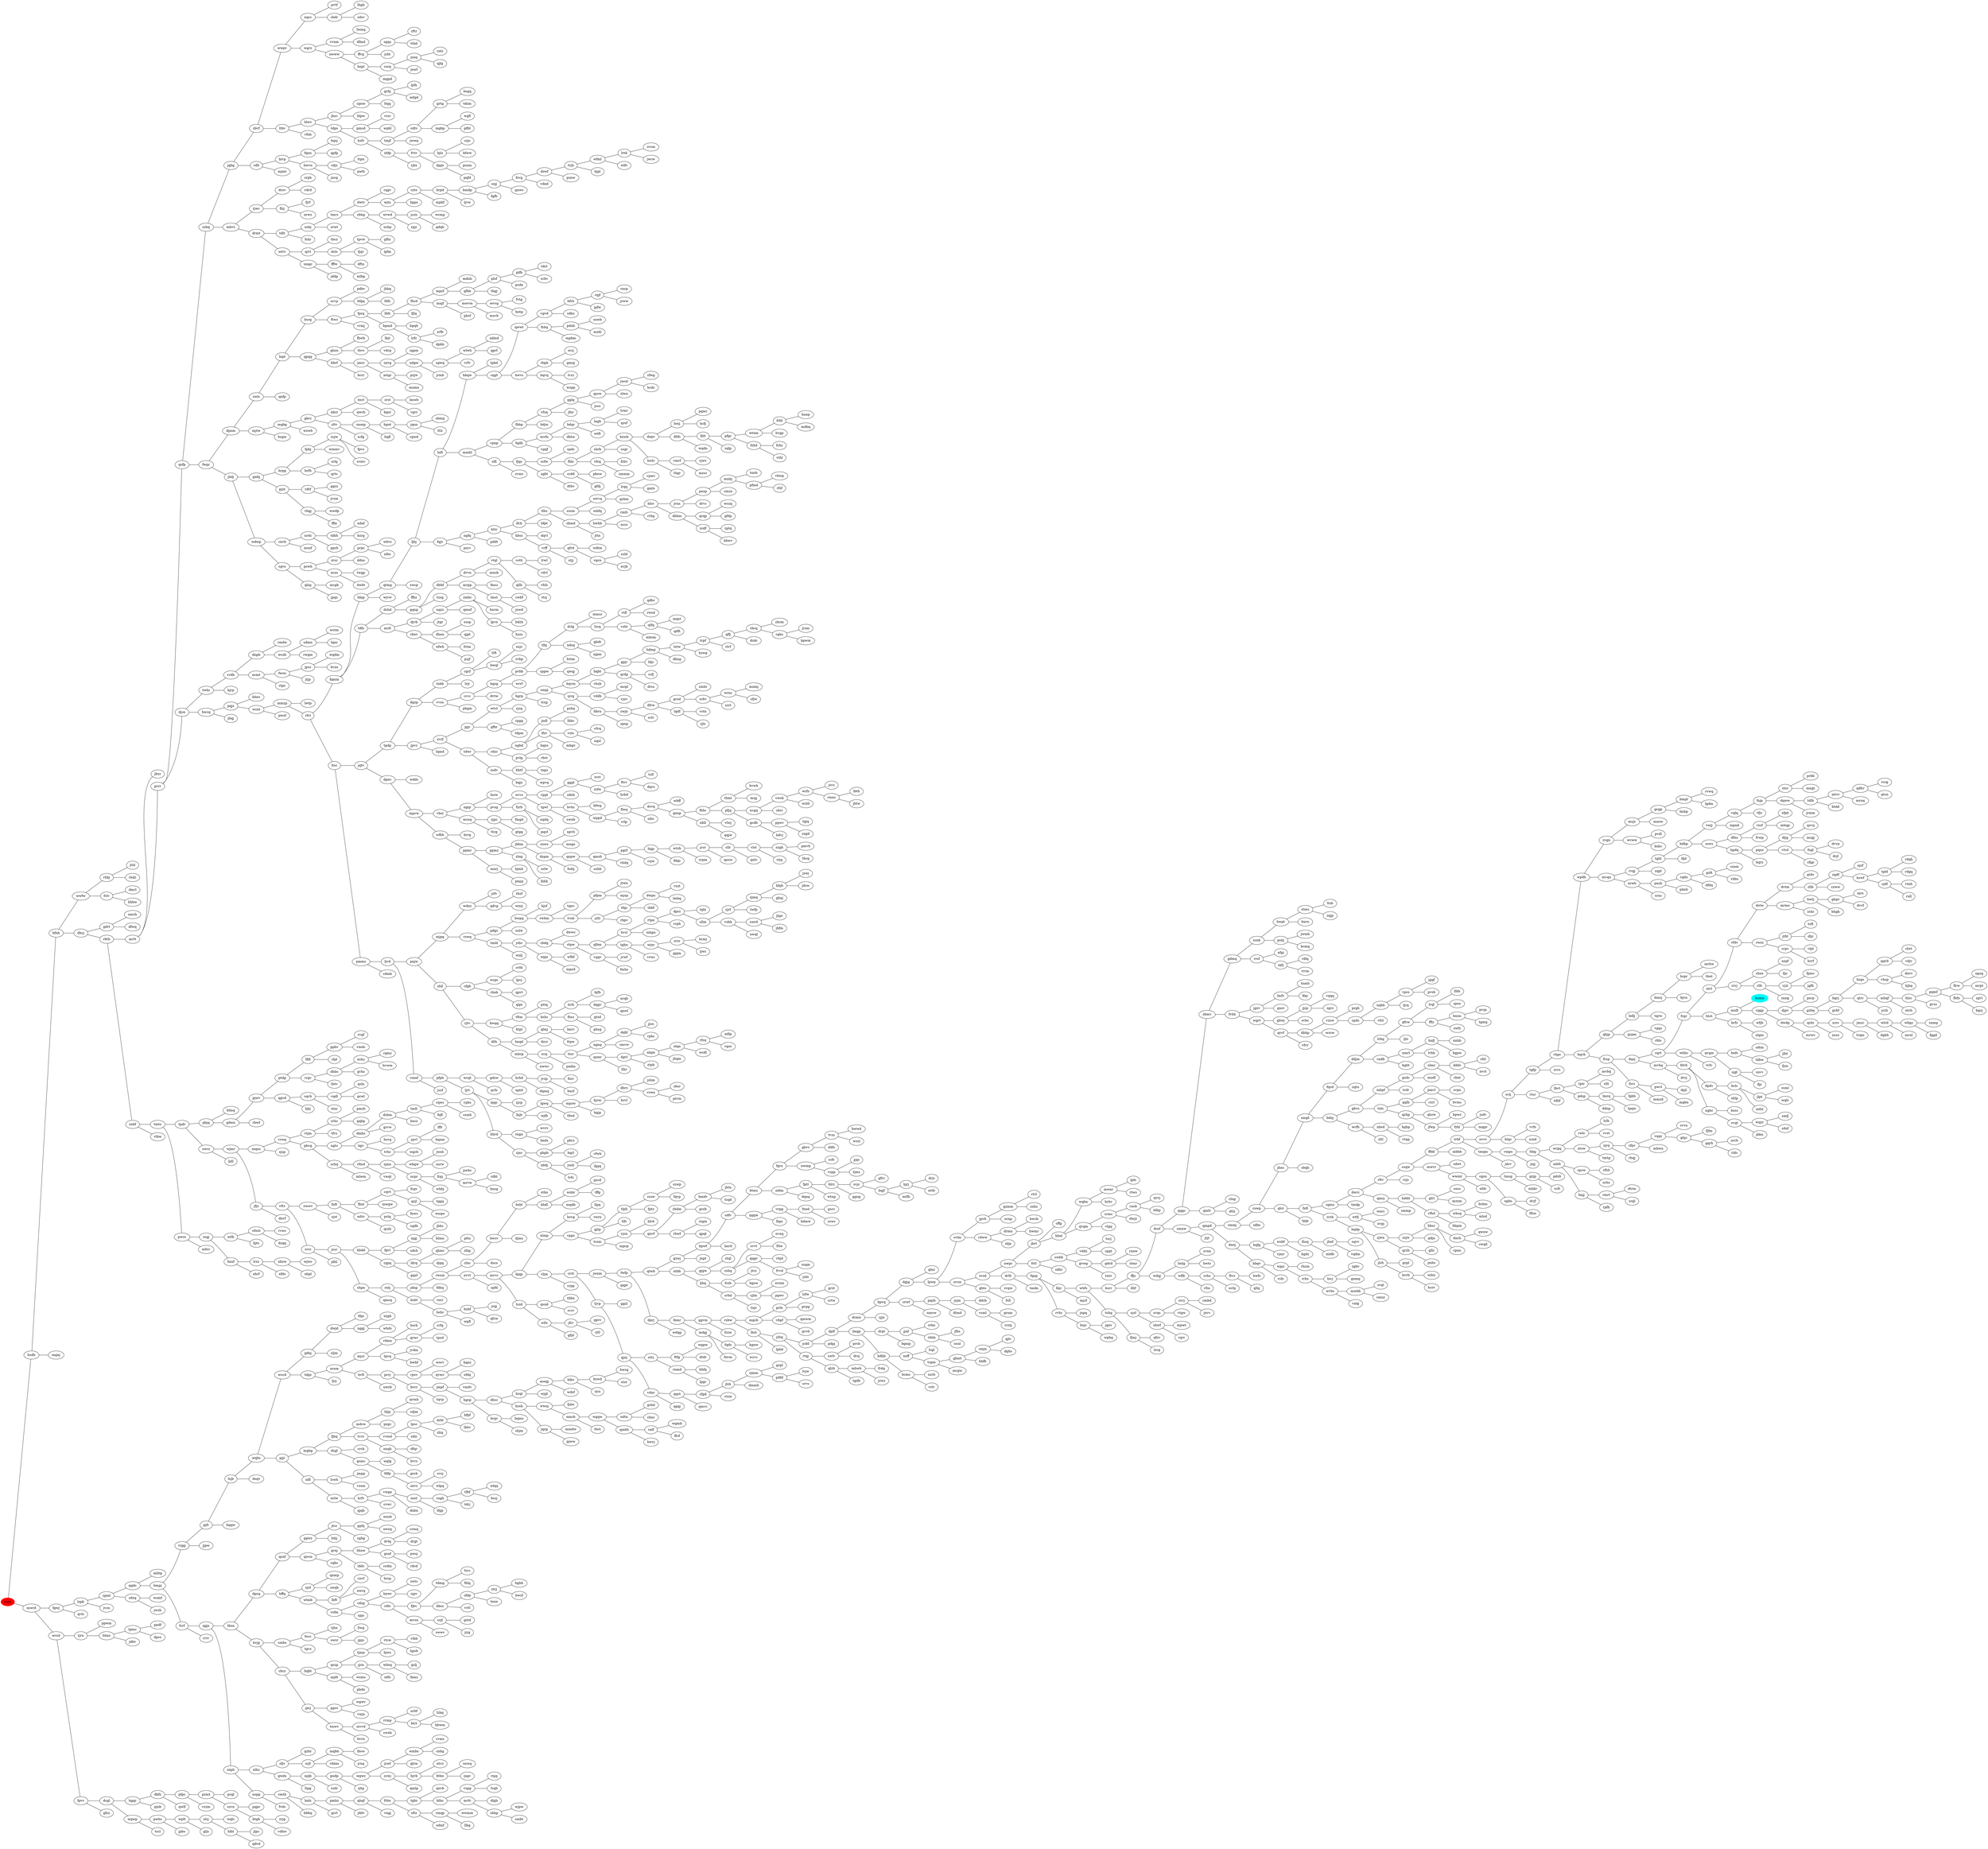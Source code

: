 graph "day21.input" {
	rankdir=LR
	root [color="red"; style="filled"]
	humn [color="cyan"; style="filled"]

	djpv -- psrp
	djpv -- gzbq

	tjrn -- ppwm
	tjrn -- blmz

	qvgm -- bnfs
	qvgm -- sjgl

	ptdg -- lfld
	ptdg -- rrgv

	qszp -- tjmp
	qszp -- jjcn

	cswp -- jhnc
	cswp -- qlcr

	jmzc -- wlcd
	jmzc -- dgbh

	dprz -- lqhl
	dprz -- sllm

	zsgj -- ntlb
	zsgj -- bnsf

	grtg -- bzgq
	grtg -- tdzm

	srmc -- rncb
	srmc -- dwjz

	flwq -- dcvq
	flwq -- slhv

	qqgc -- zbmv
	qqgc -- qmlv

	ccdd -- pbnw
	ccdd -- gfdj

	pmsd -- vrsr
	pmsd -- wpbl

	zrhc -- pmrb
	zrhc -- gqbp

	szrs -- trqm
	szrs -- jmzc

	ntlb -- nfmh
	ntlb -- hjtc

	tdmg -- fzrz
	tdmg -- fhlq

	csrq -- jznq
	csrq -- jnwf

	cfgb -- wspr
	cfgb -- rhnb

	frbn -- tgbr
	frbn -- sftz

	vlst -- szgh
	vlst -- rtjq

	rmrt -- dtrm
	rmrt -- scgl

	qbjp -- bdlj
	qbjp -- grpm

	zfjv -- gzhr
	zfjv -- srjf

	gdnj -- dwjd
	gdnj -- sljm

	bclc -- jlpt
	bclc -- mfnl

	dplf -- dcmn
	dplf -- lmgp

	dgjg -- qlnz
	dgjg -- lpwp

	bnlg -- zvnn
	bnlg -- hwts

	gjgw -- ztql
	gjgw -- cshq

	jjnf -- crbn
	jjnf -- rbhb

	cbdg -- dwwc
	cbdg -- ctpw

	rbhb -- jfhs
	rbhb -- nsnl

	hhzw -- dvlq
	hhzw -- gsnf

	znvg -- zgpm
	znvg -- ndgw

	rftv -- ssqw
	rftv -- rzjs

	tdbh -- ndnf
	tdbh -- bzrg

	lgwq -- mpzw
	lgwq -- tfwd

	rjtv -- hwqq
	rjtv -- dlfs

	cnlf -- wgmb
	cnlf -- flrd

	hrhd -- jvzp
	hrhd -- dqmq

	szgh -- pmvh
	szgh -- thcq

	gnfq -- hrpg
	gnfq -- pjzt

	bjqc -- zjcp
	bjqc -- lhjb

	dhnn -- sssp
	dhnn -- qjpt

	vbsl -- ngqr
	vbsl -- mcsq

	dqhl -- jjsn
	dqhl -- rphc

	vpgt -- ggpl
	vpgt -- zdnh

	zpvl -- lffr
	zpvl -- bqnm

	hjrj -- drjs
	hjrj -- nttb

	vmrf -- vjwv
	vmrf -- mzsc

	gzwj -- bpwf
	gzwj -- jnpt

	fjbv -- bbcs
	fjbv -- tdmg

	jdnp -- rwsm
	jdnp -- fdhq

	njqh -- pndp
	njqh -- ssdr

	lmrq -- fgbh
	lmrq -- tpqw

	nqcc -- pvtf
	nqcc -- chdr

	wscd -- gdnj
	wscd -- tdgz

	jcwf -- wmbs
	jcwf -- qlcw

	nsff -- lcgl
	nsff -- tcpm

	clnc -- hwcv
	clnc -- dscs

	rwlc -- lclh
	rwlc -- vvst

	dljg -- qzvq
	dljg -- mzgj

	hgqr -- dbfz
	hgqr -- pjnb

	zzjw -- bbsr
	zzjw -- gdjn

	wvvg -- fvtg
	wvvg -- hntg

	fqnn -- hqsj
	fqnn -- qpfp

	cdzg -- lmwr
	cdzg -- rdtr

	jtfd -- tsft
	jtfd -- dljr

	gsdc -- nlmr
	gsdc -- mzdf

	ltgp -- wtzb
	ltgp -- fdqs

	cdtv -- mgbp
	cdtv -- grtg

	vmps -- ltbg
	vmps -- jnjj

	mtgr -- pzjw
	mtgr -- msmn

	lzfw -- grzt
	lzfw -- srtw

	hvsl -- rtpn
	hvsl -- mhpn

	tdlt -- nzhj
	tdlt -- fshr

	pqnz -- vlvd
	pqnz -- dljg

	ftvz -- hwfs
	ftvz -- gllq

	mjpg -- wdnz
	mjpg -- rzwq

	gfcw -- lrql
	gfcw -- fflz

	bzwd -- hwzg
	bzwd -- stst

	ssqw -- ffdd
	ssqw -- mwvr

	tztw -- trpf
	tztw -- hzwg

	ctsr -- prbb
	ctsr -- mngt

	pwvl -- dpjl
	pwvl -- mgbn

	fdvb -- dpdv
	fdvb -- nghc

	hhrd -- tngn
	hhrd -- sjnr

	vtjm -- zrhc
	vtjm -- tfvs

	sjnr -- pbpb
	sjnr -- nbdj

	dssv -- crph
	dssv -- vdrd

	dfnz -- rzcf
	dfnz -- fvwp

	gbvv -- tvzs
	gbvv -- ddfc

	brpd -- bmdp
	brpd -- ljvw

	drbl -- bfpf
	drbl -- lbhv

	stms -- ltzb
	stms -- zqjp

	blsv -- jvns
	blsv -- dbhm

	jwcd -- zfwg
	jwcd -- hcdz

	nnmp -- hpnt
	nnmp -- bqfl

	mwvr -- zdwt
	mwvr -- wwmt

	qhmr -- pltn
	qhmr -- zlhp

	mhwh -- frdq
	mhwh -- jzwz

	wgwz -- zcwj
	wgwz -- jcwf

	mpzw -- hjrm
	mpzw -- bgjp

	frpj -- pwbc
	frpj -- mrvw

	wrnc -- mnmj
	wrnc -- sfjw

	rwsm -- nvvt
	rwsm -- clnc

	zgwq -- wlwh
	zgwq -- vrfv

	bjls -- czjc
	bjls -- bfww

	smpj -- bqvm
	smpj -- sjvg

	tbsn -- dpzq
	tbsn -- hvjg

	rrmp -- nrbf
	rrmp -- btrt

	mghg -- fjhq
	mghg -- dzgl

	sjgl -- snvv
	sjgl -- fljr

	znst -- rngh
	znst -- lfgp

	jqnn -- cbmq
	jqnn -- ltlz

	mmzp -- lwtp
	mmzp -- rfvl

	crzt -- jwnm
	crzt -- tjvp

	jbrt -- cffg
	jbrt -- hhnl

	bsbl -- sthn
	bsbl -- hhdl

	tghn -- wjnr
	tghn -- vrwc

	pfpb -- wcqt
	pfpb -- ljrt

	jjzp -- vqqq
	jjzp -- zgrz

	lbft -- cnvf
	lbft -- nwrq

	httr -- lfch
	httr -- hbsc

	hqbt -- mjdt
	hqbt -- qszp

	tgwl -- bvhc
	tgwl -- swnb

	wrgq -- rwlc
	wrgq -- ntcw

	qrrl -- tbcz
	qrrl -- dcls

	bbsr -- dnch
	bbsr -- cpnn

	wjnr -- zrzr
	wjnr -- gpjm

	pndp -- zjtg
	pndp -- wgwz

	wbgz -- znmg
	wbgz -- fggd

	ppsv -- wgwv
	ppsv -- vwjn

	hjvb -- ntvz
	hjvb -- btbn

	bjqp -- nlmp
	bjqp -- vljm

	pbpb -- pbrz
	pbpb -- bqrl

	pjzt -- rdtf
	pjzt -- vbgj

	znws -- npvh
	znws -- mngs

	pmhz -- qhqf
	pmhz -- jddv

	zvgn -- mcjc
	zvgn -- wvww

	zcnh -- hwpt
	zcnh -- pshj

	nqhb -- vpcs
	nqhb -- ljrq

	jzhq -- jcdd
	jzhq -- rtqj

	swlv -- prsh
	swlv -- drsj

	dwjd -- tfgs
	dwjd -- nggj

	pfgr -- wtnm
	pfgr -- fzhd

	vfdv -- dstw
	vfdv -- rwzz

	flrw -- npzq
	flrw -- mrpt

	rgcf -- ltft
	rgcf -- bwql

	tlhz -- szsm
	tlhz -- zbmd

	wvww -- pvdl
	wvww -- bzhc

	lbfz -- fhcd
	lbfz -- fjlq

	dvtm -- gtdv
	dvtm -- zllh

	svjc -- gfrc
	svjc -- bqjf

	hdbp -- vwjj
	hdbp -- zswz

	zrsz -- prpc
	zrsz -- ddns

	lmfv -- tnmh
	lmfv -- lfqc

	jqbg -- zbvf
	jqbg -- rdll

	pbvg -- ngtc
	pbvg -- zchq

	gzjp -- pdsb
	gzjp -- zcft

	fqmm -- hbjg
	fqmm -- tdfs

	wwnj -- fjdw
	wwnj -- nmcb

	tmjf -- cdtv
	tmjf -- jwwq

	bpwf -- sdfv
	bpwf -- lmrd

	ljvd -- pnjw
	ljvd -- vmnf

	rpsv -- wnrv
	rpsv -- qvmv

	mcjc -- gcgp
	mcjc -- mnsw

	mvqn -- rvgj
	mvqn -- nrwb

	dvvn -- vtql
	dvvn -- mncb

	fgvl -- njgj
	fgvl -- sdsh

	dbbf -- mrpp
	dbbf -- dvvn

	wtct -- hgrp
	wtct -- rjzq

	fnfl -- zgmz
	fnfl -- zrzh

	scfw -- spdc
	scfw -- fhlc

	cjsf -- qnmp
	cjsf -- swqh

	vfsq -- gglq
	vfsq -- jfnr

	lsrh -- bjfh
	lsrh -- dqgv

	dbrz -- jshm
	dbrz -- vrwn

	mrtt -- jbzz
	mrtt -- pcrr

	whfs -- bsrr
	whfs -- tshq

	rfmd -- zjms
	rfmd -- vwqt

	hrfv -- vwgn
	hrfv -- cvwr

	bcvg -- llpq
	bcvg -- rwrn

	blbv -- bzwd
	blbv -- rjcz

	pqmf -- flrw
	pqmf -- fbfn

	nlmp -- vppz
	nlmp -- bcvg

	qsnf -- ggwz
	qsnf -- qwcn

	twhr -- vrdb
	twhr -- hjrp

	ngnq -- dqhl
	ngnq -- cmvw

	crwf -- pqzb
	crwf -- nmsw

	zgbt -- dtbv
	zgbt -- ccdd

	qsmr -- dgvl
	qsmr -- llhr

	wbgw -- jwsh
	wbgw -- nsrw

	pqjs -- bhnv
	pqjs -- wznt

	nqzz -- zmbc
	nqzz -- qmnf

	dpzq -- bffq
	dpzq -- qsnf

	gbwj -- jjzp
	gbwj -- svbc

	zmbc -- hnrm
	zmbc -- lpvn

	zrzh -- wtfj
	zrzh -- bqdp

	jjcn -- wbzq
	jjcn -- zdfs

	lpsc -- drbl
	lpsc -- zltq

	zbfp -- fvtv
	zbfp -- rjbz

	gchj -- ljdh
	gchj -- mfgd

	tdlb -- mtvr
	tdlb -- btdd

	cqvt -- fcgv
	cqvt -- qzjl

	hbqw -- tpbd
	hbqw -- cqgt

	fflz -- hnnn
	fflz -- zwfz

	jndl -- pzhq
	jndl -- lhbc

	wlcd -- wbgz
	wlcd -- mrnl

	mrvw -- rdbl
	mrvw -- bnsg

	bpmd -- bpqh
	bpmd -- lcfc

	wtrv -- qrrl
	wtrv -- smgc

	bsvr -- jmpf
	bsvr -- tqvp

	qtwh -- gzwj
	qtwh -- ntbb

	bvhc -- bfwg
	bvhc -- wppd

	spcw -- zfhh
	spcw -- nrhs

	cfpv -- vqqz
	cfpv -- mbwn

	zcjw -- fpvs
	zcjw -- svmv

	qlbm -- hvsl
	qlbm -- tghn

	zswz -- hpdq
	zswz -- dfnz

	pcwh -- zrsz
	pcwh -- nczs

	pmvl -- svpn
	pmvl -- bvms

	nvgq -- vwsb
	nvgq -- cbrr

	svqs -- csvj
	svqs -- vtgw

	vsfm -- cdzg
	vsfm -- spjs

	rhnb -- qpvt
	rhnb -- qlpt

	dzgl -- crch
	dzgl -- gsmc

	dqsj -- cqrt
	dqsj -- mvhq

	jmpf -- vmdv
	jmpf -- hgcp

	qtmg -- ljbj
	qtmg -- swcp

	wsbf -- lhsq
	wsbf -- hgdz

	nczs -- twgp
	nczs -- dwbt

	thml -- bvwh
	thml -- msjj

	fgcz -- nwmg
	fgcz -- gbvv

	jznq -- rntr
	jznq -- qjlg

	gsmc -- wglg
	gsmc -- fdfp

	ngtc -- dmbz
	ngtc -- lqjv

	vgvd -- bfrh
	vgvd -- sdbz

	qwwt -- vgvd
	qwwt -- fshq

	ppwv -- tgjq
	ppwv -- zzgd

	fpvv -- dcgl
	fpvv -- gfzz

	whsq -- bshm
	whsq -- mlsd

	rqwc -- vpbs
	rqwc -- csmh

	fbbp -- vfsq
	fbbp -- bdjw

	jsnh -- cfwb
	jsnh -- dpjq

	bnsf -- lrzz
	bnsf -- nhrf

	tghl -- hdbp
	tghl -- lfjd

	wzfz -- jsvc
	wzfz -- rmnc

	tpld -- rdqh
	tpld -- rdgq

	ntrl -- rrvj
	ntrl -- vfdv

	cgsn -- tmsg
	cgsn -- npbs

	rrvj -- shns
	rrvj -- rlfc

	zcwj -- qmlg
	zcwj -- hjvb

	wpjs -- wfbf
	wpjs -- mpzd

	bmdv -- jhtn
	bmdv -- tzqd

	tmsg -- gzjp
	tmsg -- mhbr

	rngh -- tfbf
	rngh -- tdrj

	lchq -- gfcw
	lchq -- ljlz

	tptr -- mvbq
	tptr -- cllt

	cmmj -- cswp
	cmmj -- nflm

	dwpn -- vzzt
	dwpn -- lmbq

	jpcz -- wqdm
	jpcz -- hvns

	rmqp -- wwmm
	rmqp -- llbg

	hlzc -- pqmf
	hlzc -- gvzs

	ndgw -- zgwq
	ndgw -- jrmb

	qlzh -- tgdb
	qlzh -- mhwh

	dmbz -- dsbm
	dmbz -- grvw

	tcpm -- ghmt
	tcpm -- mcgw

	mvhq -- fdvb
	mvhq -- drcj

	djvb -- jtgr
	djvb -- nqzz

	dppr -- pcnm
	dppr -- pqfd

	prln -- lzfw
	prln -- gvpg

	cfgd -- jlzh
	cfgd -- vtzw

	ggvm -- rsbw
	ggvm -- fczw

	fbnl -- mwgw
	fbnl -- cqvt

	czts -- mphf
	czts -- brpd

	wtfj -- wnrc
	wtfj -- nvpj

	frgr -- htst
	frgr -- ntrl

	qqvb -- clwt
	qqvb -- vdjv

	lzpb -- zpml
	lzpb -- jvcn

	dwtr -- rqgv
	dwtr -- wjts

	njgj -- jbhc
	njgj -- blmn

	vztc -- vfvq
	vztc -- nqsl

	vqdl -- qsln
	vqdl -- gcwl

	hwcq -- jbqj
	hwcq -- pqjs

	mqbh -- lbsw
	mqbh -- jrnq

	tfbf -- wbpj
	tfbf -- bszj

	vvnm -- lwmq
	vvnm -- dfmd

	mjcr -- rdmn
	mjcr -- tpvq

	qchr -- szrs
	qchr -- nssz

	lrqq -- vpwv
	lrqq -- gmls

	tpmc -- pndf
	tpmc -- dpcs

	fwzn -- jtjp
	fwzn -- jpcz

	cshq -- svvt
	cshq -- qqgv

	qflj -- chcq
	qflj -- dcdc

	tfqc -- dwpn
	tfqc -- tbbf

	jqtv -- tpdp
	jqtv -- dpnv

	ggwz -- jtcc
	ggwz -- lnhj

	ftfg -- wgpw
	ftfg -- dtdr

	vqlq -- fsjp
	vqlq -- tfjv

	lbvt -- pdsp
	lbvt -- tptr

	gzbq -- bgrj
	gzbq -- gcbf

	gdrt -- nmch
	gdrt -- dfwq

	cdjz -- ttpn
	cdjz -- pwfz

	bsrr -- ffjs
	bsrr -- llhf

	tlbj -- dclg
	tlbj -- ndsq

	pzmt -- pzql
	pzmt -- szvn

	bdqr -- lngh
	bdqr -- wtft

	wqbn -- mwnr
	wqbn -- hrhv

	mhqf -- hlzc
	mhqf -- ntch

	qsnd -- thbn
	qsnd -- svrr

	pjjr -- mghg
	pjjr -- nlfl

	nnqd -- fqcd
	nnqd -- bdnj

	hwvn -- cdjz
	hwvn -- jncq

	rzgg -- pjfr
	rzgg -- jjpw

	shwf -- mpwt
	shwf -- rqrr

	svlj -- tgfp
	svlj -- rtsr

	bqfg -- wsbf
	bqfg -- vjmr

	lpvn -- bdzh
	lpvn -- hzzs

	nlhz -- zfjv
	nlhz -- gwds

	hvfl -- pcvj
	hvfl -- nwcb

	rdzc -- ngbd
	rdzc -- pvlg

	nghc -- bsss
	nghc -- cvqt

	hnqd -- qlmj
	hnqd -- dzrz

	wrvs -- tgwl
	wrvs -- vpgt

	wcqt -- gdzw
	wcqt -- qvfs

	rntj -- jdnp
	rntj -- bsbt

	mvsn -- szjl
	mvsn -- swwv

	ntph -- nlhz
	ntph -- nspp

	fbhr -- pfjq
	fbhr -- thml

	rzcf -- sfpb
	rzcf -- mhqp

	ldrq -- djqq
	ldrq -- qhmr

	drpl -- jjnf
	drpl -- bgmp

	hpdq -- pqnz
	hpdq -- bqrz

	wjmr -- mqnz
	wjmr -- jfjz

	bwpq -- hjsf
	bwpq -- rwbm

	sjsf -- shwf
	sjsf -- svqs

	hddd -- glrl
	hddd -- vfhd

	ppmz -- jhbm
	ppmz -- zlng

	fnnd -- gscv
	fnnd -- zsws

	dbhp -- vzsw
	dbhp -- wzcw

	zszw -- szwp
	zszw -- fqvp

	trbf -- nvvv
	trbf -- tmqm

	wfml -- lrtd
	wfml -- wlfc

	rdmn -- bsrh
	rdmn -- qrwr

	dddc -- cfzl
	dddc -- nvct

	smbs -- fnzc
	smbs -- tgvz

	rtqj -- qlzh
	rtqj -- swlv

	rsbw -- mgcb
	rsbw -- lhzt

	crvc -- bgzg
	crvc -- dvtw

	htst -- mnfl
	htst -- brfz

	mrpp -- fmsc
	mrpp -- lmst

	qlmj -- lmrv
	qlmj -- frpw

	pcvj -- bsvr
	pcvj -- rpsv

	zwls -- lnpt
	zwls -- qnfp

	gbvs -- mbpf
	gbvs -- tnlc

	bqjf -- hjrj
	bqjf -- mtfh

	dcsf -- qqgc
	dcsf -- zmnw

	hvjg -- chcz
	hvjg -- smbs

	svlm -- jpvb
	svlm -- rdww

	mwvm -- wvvg
	mwvm -- msvb

	zmnw -- qmpd
	zmnw -- jtjt

	jqzg -- mmdw
	jqzg -- pjww

	fjmj -- qfzv
	fjmj -- lzcg

	rrgv -- dhbs
	rrgv -- tbtv

	chdr -- lhgh
	chdr -- sdsv

	sdmn -- wctm
	sdmn -- lqnc

	qgvd -- sqvh
	qgvd -- bjtj

	blrz -- ggng
	blrz -- svjc

	fpbj -- zcjw
	fpbj -- wmmv

	gzmm -- ctcl
	gzmm -- znhz

	dwdg -- qchr
	dwdg -- mrwv

	ggpl -- scct
	ggpl -- zzfw

	vjcn -- hlrd
	vjcn -- gnvf

	fzrb -- nqdq
	fzrb -- pqsf

	pnzp -- mnhj
	pnzp -- cmzn

	sdfv -- btmz
	sdfv -- qqqw

	vwjj -- vqlq
	vwjj -- mpnd

	lrql -- llbb
	lrql -- zpsn

	rhbj -- jtld
	rhbj -- rhdz

	fffw -- dftn
	fffw -- mlbp

	wwfw -- fclv
	wwfw -- rhbj

	gzft -- cznm
	gzft -- vbbs

	lnvp -- fqnn
	lnvp -- hwvn

	hnnn -- pvqs
	hnnn -- tgmq

	jfrr -- gprc
	jfrr -- cjtl

	gcsd -- zmhr
	gcsd -- srbv

	plsf -- plfb
	plsf -- psdn

	bzwb -- dnpv
	bzwb -- hwlc

	zjrf -- zjmq
	zjrf -- twfp

	vbpf -- qmwm
	vbpf -- gvrd

	ghgv -- njcs
	ghgv -- dvvf

	bbcs -- cfdp
	bbcs -- vztl

	ctpw -- qlbm
	ctpw -- vqqv

	mpzf -- mdnh
	mpzf -- qfhb

	cjmm -- gcpl
	cjmm -- pdfd

	qlfq -- mqst
	qlfq -- qdft

	wfbh -- brrg
	wfbh -- ppmr

	jcdd -- pdpj
	jcdd -- dplf

	tmts -- tpdr
	tmts -- pwcs

	sftz -- sdmf
	sftz -- rmqp

	lblt -- pfgr
	lblt -- zqlp

	whhc -- qvgm
	whhc -- tvfc

	lqdf -- vstn
	lqdf -- zjls

	vrpg -- bdmw
	vrpg -- fnnd

	vqqz -- svvn
	vqqz -- ghjc

	fvtv -- dppr
	fvtv -- bjls

	dhcj -- rbth
	dhcj -- gdrt

	rrsf -- nfpj
	rrsf -- splj

	pdfd -- lvjw
	pdfd -- srvs

	jgzv -- gncr
	jgzv -- lmfv

	fqds -- hgnw
	fqds -- wzvv

	zbmd -- hwhh
	zbmd -- jttn

	pdgc -- bwpq
	pdgc -- snlw

	zchq -- rfmd
	zchq -- mlwm

	wnbr -- gscd
	wnbr -- tffg

	lcwh -- jmpp
	lcwh -- vzsm

	nlqm -- nlqn
	nlqm -- jhqm

	mbvz -- tjwc
	mbvz -- drmt

	nlmr -- rbnt
	nlmr -- dddc

	qqct -- cfgd
	qqct -- qmvc

	rtsr -- lbvt
	rtsr -- tdhf

	fnzc -- tjhn
	fnzc -- swzr

	bsbt -- rnrr
	bsbt -- lwhv

	nrwb -- pnzh
	nrwb -- srnc

	jfjz -- vftz
	jfjz -- dnvf

	qsfp -- zzbq
	qsfp -- fwpr

	nssm -- hvfl
	nssm -- mjcr

	zbmv -- gdmq
	zbmv -- fvhh

	bdnj -- gbvs
	bdnj -- wcfh

	vmnf -- jszf
	vmnf -- pfpb

	dpnm -- zwls
	dpnm -- mjtw

	rbpb -- srcj
	rbpb -- gmnj

	flzj -- fjrf
	flzj -- nrwz

	cmjn -- qjlc
	cmjn -- dghs

	hzfv -- zbfp
	hzfv -- tmjf

	cmtb -- lndz
	cmtb -- bbbq

	gdmq -- rrsf
	gdmq -- zcnh

	lnft -- mmhl
	lnft -- hbqw

	bstj -- pqwc
	bstj -- hcfj

	fsjp -- ctsr
	fsjp -- dqww

	fhcd -- mnjf
	fhcd -- mpzf

	zjpc -- fmgd
	zjpc -- gtgq

	npbs -- dvjf
	npbs -- lfhw

	crpv -- vlpl
	crpv -- hrrf

	tpvq -- jvdm
	tpvq -- bwhf

	lfzv -- mbgv
	lfzv -- vztc

	jsjm -- ddcb
	jsjm -- vsml

	fqjv -- ngfq
	fqjv -- pnrv

	pphj -- wnsb
	pphj -- nwzq

	cllr -- vlst
	cllr -- qnlv

	dhfs -- wqdn
	dhfs -- lblt

	fsgl -- dvvp
	fsgl -- dcjl

	jgjr -- gfbr
	jgjr -- wtct

	vfhd -- whsq
	vfhd -- bbpm

	ndtn -- gchd
	ndtn -- chnc

	nfmh -- rvwc
	nfmh -- dzqq

	wdnz -- jzfv
	wdnz -- qdvg

	fbfn -- zgvl
	fbfn -- bgcj

	vljm -- crpp
	vljm -- crzt

	pwcs -- zsgj
	pwcs -- mfnv

	cqgt -- qwwt
	cqgt -- hwvs

	ffdd -- trbf
	ffdd -- mbbb

	ngfq -- httr
	ngfq -- pddt

	nrvp -- pdbv
	nrvp -- bfgq

	sllm -- zjrf
	sllm -- vsbh

	vzsw -- prgh
	vzsw -- cpdz

	jwnm -- fwfp
	jwnm -- gqpt

	ngqr -- lnzw
	ngqr -- pvsg

	grnj -- hhzw
	grnj -- lddc

	tshq -- fjmj
	tshq -- sjsf

	pwhs -- wplt
	pwhs -- jpbs

	rdll -- mjmt
	rdll -- lnvp

	qvmv -- hqnz
	qvmv -- sfdq

	fqcd -- ddjm
	fqcd -- zqtn

	dgvl -- nlqm
	dgvl -- ztph

	hhdl -- wnbr
	hhdl -- mqdb

	zlcj -- wqlc
	zlcj -- hlbl

	rtpn -- dprz
	rtpn -- rcph

	lbjr -- whfs
	lbjr -- mjcf

	vrdb -- dnpb
	vrdb -- ncmt

	csth -- lrwl
	csth -- rdvl

	bcfh -- srlq
	bcfh -- qrts

	wcfh -- nbsd
	wcfh -- zltl

	ljhq -- fczh
	ljhq -- srhd

	nbll -- vlwj
	nbll -- qqjw

	rwbm -- tqnv
	rwbm -- lvnb

	bqbt -- gpjr
	bqbt -- qrdp

	qqdc -- mhtg
	qqdc -- bmpj

	bsrg -- ftwz
	bsrg -- nrvp

	lnvj -- zgbv
	lnvj -- gnmq

	gbrc -- nbcr
	gbrc -- zltv

	dstw -- mrms
	dstw -- dvtm

	mhcp -- ccsj
	mhcp -- nwwc

	wdwp -- cnvh
	wdwp -- sgvs

	mnfl -- cqgp
	mnfl -- humn

	lddc -- ccdm
	lddc -- hrsp

	plfb -- tdct
	plfb -- schv

	swbb -- vddz
	swbb -- gvwg

	pvsg -- wrvs
	pvsg -- fzrb

	qlzg -- mcgb
	qlzg -- jpqz

	fprq -- lbfz
	fprq -- bpmd

	vsbh -- swrd
	vsbh -- nwql

	hzgs -- qqvb
	hzgs -- vhsp

	mnrj -- bjmb
	mnrj -- pmjq

	qqgv -- vbjd
	qqgv -- fvvd

	nbdj -- lvfc
	nbdj -- jsnh

	qdhv -- rccg
	qdhv -- gtcn

	dzpm -- qnpw
	dzpm -- fsdq

	tjmp -- rtcw
	tjmp -- hjws

	sgvs -- pcwh
	sgvs -- qlzg

	nwpr -- fstl
	nwpr -- jbrt

	vspg -- rnjq
	vspg -- lvgb

	btrt -- lzbq
	btrt -- bbwm

	jhdj -- gnfq
	jhdj -- wdwp

	bdlj -- bmsj
	bdlj -- tqrw

	tftm -- pttq
	tftm -- bshc

	lnpt -- bsrg
	lnpt -- qpqq

	zllh -- zqdf
	zllh -- czww

	hwpt -- bnrn
	hwpt -- stms

	mwgj -- blbv
	mwgj -- wdsf

	pdnh -- snwb
	pdnh -- mzhl

	bnjj -- rmrt
	bnjj -- rpfh

	qtrr -- jczh
	qtrr -- mhqf

	qhqf -- frbn
	qhqf -- vngj

	dcls -- tpvw
	dcls -- fjqv

	fnft -- mfcr
	fnft -- fbnl

	pgrf -- ltgp
	pgrf -- csjw

	qllh -- vfzh
	qllh -- ttsj

	tmwv -- mvvd
	tmwv -- bvrn

	cqgp -- djpv
	cqgp -- dwdg

	rdtf -- ggzz
	rdtf -- jvzm

	jlpt -- csml
	jlpt -- wqlr

	vhsp -- dnvv
	vhsp -- hjbq

	tnlc -- gqlh
	tnlc -- qzhp

	pvlg -- bqns
	pvlg -- rbst

	lrzz -- nbzw
	lrzz -- nfds

	qrqp -- wczq
	qrqp -- gfdp

	mmhl -- vpnp
	mmhl -- slfl

	pbjq -- blmq
	pbjq -- gdwn

	rgpq -- gqsf
	rgpq -- ldrq

	shns -- nzpf
	shns -- lljc

	szsm -- nwvq
	szsm -- mhfq

	pclq -- fnws
	pclq -- cqdb

	sttz -- ftfg
	sttz -- rnmd

	btbn -- nzwq
	btbn -- jngv

	tpdr -- swcz
	tpdr -- pbjq

	dqgv -- nrqb
	dqgv -- qnwl

	hlpj -- qvmh
	hlpj -- cdjm

	hbjg -- qtmg
	hbjg -- wjvw

	qmbh -- cnlf
	qmbh -- bwvj

	wtnm -- frfd
	wtnm -- hvgp

	lcfc -- zrfb
	lcfc -- dpbh

	dcvq -- wbff
	dcvq -- gnnp

	zqdf -- njzf
	zqdf -- bswf

	nbsd -- hghp
	nbsd -- vtqq

	hgcp -- dhsc
	hgcp -- brgc

	wppd -- flwq
	wppd -- rrlp

	bwql -- nsjc
	bwql -- zvbp

	dnpb -- rmdw
	dnpb -- wczb

	fhlc -- shrb
	fhlc -- vfcq

	chcq -- zhcm
	chcq -- cghs

	jvns -- pnzp
	jvns -- drvc

	rzwq -- pdgc
	rzwq -- tmld

	hbdd -- rgpq
	hbdd -- fgvl

	pvbb -- tlbj
	pvbb -- sppw

	hnfj -- nnhb
	hnfj -- bgpw

	lszd -- wlls
	lszd -- qsnd

	nwmg -- scfr
	nwmg -- vzpp

	fdfp -- gzch
	fdfp -- znvz

	tdwr -- zsdv
	tdwr -- rdzc

	brgc -- bqms
	brgc -- shjm

	mgcb -- vbpf
	mgcb -- prln

	rnmd -- bhfq
	rnmd -- lpgr

	dprj -- lbmr
	dprj -- wdqg

	zwjn -- dfrw
	zwjn -- sclv

	zjwn -- zzjw
	zjwn -- qrzh

	dzwf -- lvjh
	dzwf -- pznw

	grpm -- vgqc
	grpm -- rfds

	rmfc -- rrhg
	rmfc -- blsv

	wgqw -- qmbh
	wgqw -- ndtn

	nmcb -- wgqw
	nmcb -- tbct

	wmbs -- cvmz
	wmbs -- cnhg

	wrwd -- jczn
	wrwd -- rpjr

	dfrw -- gcsd
	dfrw -- lqdf

	hgrp -- smpj
	hgrp -- lczg

	fjqc -- zgbt
	fjqc -- scfw

	svzf -- tdwr
	svzf -- jgjr

	wqzr -- smfj
	wqzr -- zdnf

	sjvg -- vddb
	sjvg -- bbrn

	nfwh -- fctm
	nfwh -- pzjf

	gnnp -- fbhr
	gnnp -- nbll

	cvqt -- wqzr
	cvqt -- jbbn

	bshc -- fhsz
	bshc -- lsrh

	zsdv -- bhtf
	zsdv -- bqjz

	smgc -- jddp
	smgc -- fffw

	jvzp -- fnrr
	jvzp -- bncf

	vtfl -- qdbv
	vtfl -- rwsd

	tmqm -- jdcv
	tmqm -- vmps

	mrvc -- bjqp
	mrvc -- lszd

	jmcr -- mtgr
	jmcr -- znvg

	zrst -- lmwb
	zrst -- vgrr

	wlwh -- ndmd
	wlwh -- qprf

	tgfp -- vhpc
	tgfp -- zvrs

	ngbd -- jndl
	ngbd -- lfzv

	bqvq -- lvzz
	bqvq -- wspp

	bpvq -- dgjg
	bpvq -- crwf

	lqjv -- hsvq
	lqjv -- trhc

	vzht -- qlfq
	vzht -- mbcm

	ntbb -- gjgw
	ntbb -- ljhq

	pfpc -- pzmt
	pfpc -- vzzm

	zhll -- cfgb
	zhll -- rjtv

	tvzs -- bwwd
	tvzs -- wzzl

	jshc -- cbdg
	jshc -- wpjs

	splj -- rdlq
	splj -- rrrm

	rmnc -- lbth
	rmnc -- jhtw

	dpnv -- wddc
	dpnv -- mpvw

	nshz -- rgmz
	nshz -- hvwm

	srjf -- vbhm
	srjf -- mqbh

	lvjh -- hjpl
	lvjh -- wfml

	mqnz -- vrwq
	mqnz -- zjsp

	hwhh -- rmfc
	hwhh -- nccz

	mjdt -- wzms
	mjdt -- pbdn

	mfcr -- qzzb
	mfcr -- pclq

	svsd -- drlh
	svsd -- nwpr

	rbth -- mrtt
	rbth -- nzbf

	srbv -- wrnc
	srbv -- szrt

	sgqs -- zftz
	sgqs -- ttbd

	wlls -- jfrr
	wlls -- gfjd

	qvqm -- srmc
	qvqm -- vlgq

	vqqv -- jvwf
	vqqv -- fmhs

	cpdz -- nqhb
	cpdz -- vfzt

	mjtw -- mqbg
	mjtw -- hzgw

	zlng -- sslw
	zlng -- lhhh

	vwsb -- wzfz
	vwsb -- wzld

	zmwv -- sjst
	zmwv -- fnft

	slfl -- fjqc
	slfl -- zvmc

	nvzn -- svsd
	nvzn -- ghts

	tnbb -- lrjr
	tnbb -- rgcf

	pjwv -- qgvd
	pjwv -- ptdg

	szvn -- pqpc
	szvn -- htgh

	dlfs -- hnqd
	dlfs -- mhcp

	gdrd -- rnnw
	gdrd -- ztmr

	hbjb -- jzwj
	hbjb -- jdsw

	wbzq -- gzlj
	wbzq -- lhmz

	lmwr -- zwtc
	lmwr -- cjpv

	hrqt -- mwgj
	hrqt -- wjgl

	srrz -- jssr
	srrz -- jdhl

	gqlh -- pmvl
	gqlh -- rzcl

	ghjc -- fjfm
	ghjc -- gqrh

	gsnf -- pwsj
	gsnf -- rdcd

	zzbq -- mbvz
	zzbq -- jqbg

	fhsz -- gtzd
	fhsz -- phsg

	zpml -- qqdc
	zpml -- zdzq

	pfpm -- jtwn
	pfpm -- mjsp

	bmpj -- fcrf
	bmpj -- rzgg

	bnfs -- cdtm
	bnfs -- tdbw

	jlsh -- gzpl
	jlsh -- hvrb

	mwhb -- srqt
	mwhb -- smnz

	qgjs -- ntph
	qgjs -- tbsn

	mvvd -- rrmp
	mvvd -- swnh

	rfzq -- ndlp
	rfzq -- vgzs

	fwfp -- dprj
	fwfp -- qtwh

	zdzq -- wzmf
	zdzq -- jwzh

	fczh -- jtcz
	fczh -- hgsw

	rlfc -- vjzl
	rlfc -- znng

	bfrh -- rqjf
	bfrh -- pjfw

	hdmp -- dbng
	hdmp -- tztw

	jhnf -- sqvv
	jhnf -- vqdm

	wspr -- cvfd
	wspr -- lpvj

	qmsh -- vhdq
	qmsh -- pgrf

	qnpw -- qmsh
	qnpw -- snhb

	wvbs -- mwhb
	wvbs -- vnlg

	wlmb -- vsfm
	wlmb -- lbft

	trpf -- qflj
	trpf -- clvf

	gvwg -- tznv
	gvwg -- gdrd

	svvt -- nvnq
	svvt -- ftlw

	bwtj -- ghgv
	bwtj -- bhgh

	djsn -- twhr
	djsn -- hwcq

	qdvg -- zbzf
	qdvg -- wnzj

	hfnh -- wwfw
	hfnh -- dhcj

	gfrd -- wdtm
	gfrd -- vgcn

	dgzp -- tnbb
	dgzp -- vvsn

	hjrm -- bzvl
	hjrm -- dbrz

	ffvg -- sgqs
	ffvg -- jcht

	mpvw -- wfbh
	mpvw -- vbsl

	mvfn -- bdqr
	mvfn -- dhtw

	rwzz -- crpv
	rwzz -- jtfd

	qcvf -- dbhp
	qcvf -- vfcv

	dbhm -- zcdf
	dbhm -- qrqp

	ncmt -- fwzn
	ncmt -- ctpc

	vsml -- grnm
	vsml -- cczq

	cndb -- nmrl
	cndb -- bght

	lrtd -- zvsm
	lrtd -- jwcw

	dshd -- ffhz
	dshd -- gqnp

	fsvg -- dzwf
	fsvg -- vdnd

	zbvf -- wwpv
	zbvf -- ltbv

	snjj -- gnws
	snjj -- fsvg

	vvsn -- phgm
	vvsn -- crvc

	mtvr -- qdhv
	mtvr -- mrnq

	rvhr -- jnpq
	rvhr -- bcjc

	wpdh -- zvgn
	wpdh -- mvqn

	swrd -- jhpr
	swrd -- jbfm

	bfgq -- jhbq
	bfgq -- fdfz

	swcz -- wjmr
	swcz -- ljdl

	wwpv -- wgrz
	wwpv -- nqcc

	bqdp -- zjwn
	bqdp -- jlsh

	mdcw -- hlpj
	mdcw -- pzgz

	qfhb -- plsf
	qfhb -- thgj

	vvmd -- shlc
	vvmd -- lpsc

	bffq -- wlmb
	bffq -- cjsf

	drmt -- wtrv
	drmt -- tdlt

	mnjf -- phsf
	mnjf -- mwvm

	rdtr -- fjbv
	rdtr -- mvsn

	wgrt -- qcvf
	wgrt -- gbwj

	qzhp -- qhzw
	qzhp -- jfwp

	zcdf -- zptq
	zcdf -- bbwv

	hrpg -- fpbj
	hrpg -- bcfh

	wjts -- czts
	wjts -- hpps

	prpc -- wbvz
	prpc -- nlbz

	nbcr -- bsrl
	nbcr -- qwch

	dwtj -- hbgv
	dwtj -- bqfg

	lvnb -- jzfz
	lvnb -- pfpm

	szjl -- gztd
	szjl -- jrjq

	rvgj -- tghl
	rvgj -- zqpl

	cjlm -- nvnm
	cjlm -- pgwv

	vppz -- gjtp
	vppz -- tcsm

	hlwv -- jhsc
	hlwv -- tdps

	bdhb -- bcmc
	bdhb -- nsff

	vwgn -- znst
	vwgn -- dnbn

	ltsc -- pmms
	ltsc -- jqtv

	mnhj -- tnnh
	mnhj -- pfmd

	ljbj -- lnft
	ljbj -- fqjv

	bsrl -- bgzr
	bsrl -- zrst

	vjzl -- fpmv
	vjzl -- jgfh

	tdfs -- dshd
	tdfs -- mzlt

	nspp -- cmtb
	nspp -- fvds

	ztcj -- bghh
	ztcj -- bwzf

	hbsc -- dqvl
	hbsc -- vrff

	nwvq -- gzhm
	nwvq -- lrqq

	hhnl -- wqbn
	hhnl -- qvqm

	nrdz -- pprb
	nrdz -- tdbh

	vddz -- tscj
	vddz -- cpgt

	tmrz -- zbhg
	tmrz -- dwtr

	qmcj -- hddd
	qmcj -- smmp

	tcsm -- mpcp
	tcsm -- vjcn

	gpjr -- hdmp
	gpjr -- ldjc

	tngn -- wvrv
	tngn -- bnds

	dbfz -- pfpc
	dbfz -- qwlf

	nclw -- gjqb
	nclw -- hrfv

	fgwj -- lzpb
	fgwj -- qvls

	fptl -- blrz
	fptl -- wtng

	bcjc -- jqnv
	bcjc -- wphq

	fvvd -- zsqm
	fvvd -- jsht

	cnvh -- msnf
	cnvh -- nrdz

	tjvp -- ggzl
	tjvp -- qjnj

	vtql -- qllh
	vtql -- csth

	qrdp -- ccfj
	qrdp -- drss

	pmms -- cdmb
	pmms -- ljvd

	zhdm -- bmdv
	zhdm -- gczb

	mrms -- zchr
	mrms -- bwtj

	lmgp -- drpl
	lmgp -- bdhb

	mzlt -- rbnv
	mzlt -- djvb

	lhsq -- jhnf
	lhsq -- mldb

	gfbr -- rpgq
	gfbr -- tdpm

	jfwp -- bpwz
	jfwp -- fzhl

	bmsj -- hcpr
	bmsj -- bjvn

	htgh -- zrjg
	htgh -- vdhw

	swzr -- llwg
	swzr -- jpjn

	dpdv -- bclc
	dpdv -- shlp

	blqv -- vvfs
	blqv -- zcnd

	jhsc -- cpnw
	jhsc -- blpw

	jpvb -- gzmm
	jpvb -- nrnp

	vhpc -- bqvb
	vhpc -- wpdh

	vrff -- stjj
	vrff -- gfrd

	tgbr -- qnvb
	tgbr -- blhs

	nzbf -- tmts
	nzbf -- vlhw

	wgrz -- nwww
	wgrz -- vvnm

	ppmr -- ppmz
	ppmr -- mnrj

	drlh -- fqnp
	drlh -- tmdn

	mrfc -- dlgh
	mrfc -- shhp

	qrwr -- rcfq
	qrwr -- tpzd

	btmz -- nldm
	btmz -- fgcz

	zjms -- ncpr
	zjms -- wbgw

	hwcv -- bsbl
	hwcv -- djmz

	sqvh -- stnr
	sqvh -- vqdl

	mdgj -- fnvm
	mdgj -- fqds

	vpcs -- jggf
	vpcs -- pvsb

	nbzw -- wjws
	nbzw -- nhpl

	trhc -- wgch
	trhc -- zpvl

	ghzn -- fbwb
	ghzn -- thvs

	hwlc -- thgr
	hwlc -- vmrf

	mblt -- bnjj
	mblt -- spcw

	gqnp -- tzsg
	gqnp -- dbbf

	blmz -- tpmc
	blmz -- jdbv

	pphv -- rvgf
	pphv -- vmdc

	tmld -- jshc
	tmld -- wnlj

	qrzh -- gllc
	qrzh -- jmbs

	vrwn -- zbsr
	vrwn -- ptvm

	fqdh -- vgqf
	fqdh -- mvfn

	frsp -- fzrs
	frsp -- dqsj

	pnzh -- rqdn
	pnzh -- plmb

	cfdp -- tnnn
	cfdp -- ztcj

	rhwf -- stgm
	rhwf -- qpqt

	nzhj -- tmrz
	nzhj -- zrwt

	tdbw -- jlht
	tdbw -- fjzn

	pnjw -- zhll
	pnjw -- mjpg

	wczb -- rwgm
	wczb -- sdmn

	bswf -- cjdf
	bswf -- tpld

	chcz -- hqbt
	chcz -- jpcj

	nggj -- wjgh
	nggj -- whds

	jpvz -- lqmd
	jpvz -- svzf

	gcdb -- hdvj
	gcdb -- ppwv

	ghts -- zvgw
	ghts -- fcll

	wpjz -- rhzm
	wpjz -- rrhs

	vpnp -- fbbp
	vpnp -- fqdh

	vfcq -- fzhv
	vfcq -- zmmm

	cpnw -- gchj
	cpnw -- ltqq

	tjwc -- dssv
	tjwc -- flzj

	ttsr -- qsmr
	ttsr -- ngnq

	ltbv -- hlwv
	ltbv -- vfnh

	jtcc -- pphj
	jtcc -- zghg

	dhbs -- gvhs
	dhbs -- nshz

	jccr -- cllr
	jccr -- qnsw

	fclv -- dmrl
	fclv -- hhhw

	pfjq -- nvgq
	pfjq -- gcdb

	cchz -- nvbj
	cchz -- ftvz

	dclg -- mmsr
	dclg -- lzcq

	blhs -- vspg
	blhs -- mrfc

	ntcw -- zjrq
	ntcw -- tmtg

	dnpv -- bstj
	dnpv -- dhfs

	bqvb -- frsp
	bqvb -- qbjp

	nvvt -- mrvc
	nvvt -- cpfd

	dnch -- qwnw
	dnch -- cwqd

	mgbp -- wgfl
	mgbp -- pfbt

	dwrc -- rftv
	dwrc -- qmcj

	znvz -- svsj
	znvz -- wlpq

	vgcn -- ssld
	vgcn -- nvjb

	rqdn -- gzft
	rqdn -- dfdq

	qlcr -- fnfl
	qlcr -- tpjp

	qmlv -- clng
	qmlv -- dtlz

	dqww -- jrmm
	dqww -- tdlb

	bbrn -- zpsg
	bbrn -- zwjn

	sppw -- bztm
	sppw -- qwqj

	rbnv -- nfwh
	rbnv -- dhnn

	lzcq -- vtfl
	lzcq -- vzht

	wplt -- gljs
	wplt -- zlcj

	gqrh -- nrrh
	gqrh -- rldc

	wtzb -- jccr
	wtzb -- crpm

	jssr -- shpn
	jssr -- hbdd

	qjnj -- vdnr
	qjnj -- sttz

	tmlt -- rqwc
	tmlt -- fqfl

	shhp -- wjpw
	shhp -- smbt

	nlqn -- rfzq
	nlqn -- wcdl

	fzhl -- jsdv
	fzhl -- mqgv

	lpwp -- nvzn
	lpwp -- svlm

	vbgj -- wwdp
	vbgj -- ffln

	lhzt -- lpbd
	lhzt -- jzhq

	rncb -- qvvj
	rncb -- blhp

	bcmc -- nzrb
	bcmc -- cclc

	wdqj -- bnlg
	wdqj -- wflb

	lbmr -- mdgj
	lbmr -- ggvm

	tdgz -- nssm
	tdgz -- ljcj

	ccsj -- pndm
	ccsj -- ttsr

	nvvv -- svlj
	nvvv -- blqv

	zjrq -- rhqj
	zjrq -- cfpv

	dvlq -- crmq
	dvlq -- drgt

	hsdb -- mgnj
	hsdb -- hfnh

	jhbm -- dzpm
	jhbm -- znws

	bgrj -- qtrr
	bgrj -- hzgs

	tlph -- zszw
	tlph -- fptz

	shpn -- rntj
	shpn -- qmsq

	qqqw -- lhpc
	qqqw -- vrpg

	brfz -- wfjb
	brfz -- nlgm

	ltbg -- wrgq
	ltbg -- mblt

	hwvs -- rbpb
	hwvs -- bqvq

	wznt -- mmzp
	wznt -- pwsf

	hpnt -- jqnn
	hpnt -- rgwd

	nnqh -- dfqr
	nnqh -- bvrz

	pdsp -- lmrq
	pdsp -- ddnp

	qzcw -- zlwn
	qzcw -- jwcd

	rfvl -- fqmm
	rfvl -- ltsc

	vrwq -- vtjm
	vrwq -- pbvg

	thvs -- lbjt
	thvs -- vdrg

	fzhd -- fchz
	fzhd -- vthl

	hbgv -- wpjz
	hbgv -- rsfs

	wqbs -- wscd
	wqbs -- pjjr

	gjtp -- tlph
	gjtp -- tlfr

	glrl -- snss
	glrl -- mzzm

	zltv -- scfg
	zltv -- nnmp

	nmrl -- hnfj
	nmrl -- lvhh

	jlzh -- dmmh
	jlzh -- cjmm

	ftwz -- vrmj
	ftwz -- fprq

	gnvf -- zhdm
	gnvf -- rhwf

	rrhs -- lnvj
	rrhs -- wvbs

	hvrb -- whtz
	hvrb -- hszv

	fshq -- mpbm
	fshq -- pdnh

	lndz -- gcrl
	lndz -- pmhz

	hlbl -- jlpc
	hlbl -- qdvd

	hsbf -- jcqj
	hsbf -- qfcw

	vdnr -- qgqj
	vdnr -- qqct

	bmdp -- fgfb
	bmdp -- snjj

	lfch -- bfpt
	lfch -- tlhz

	cqrt -- whhc
	cqrt -- frgr

	wwmt -- cgsn
	wwmt -- nfdr

	dhsc -- hrqt
	dhsc -- bzsh

	qwcn -- cqbc
	qwcn -- grnj

	pqzb -- jsjm
	pqzb -- dtmd

	bqvm -- bqbt
	bqvm -- vbzb

	mbpf -- trdr
	mbpf -- gsdc

	vddb -- mcpl
	vddb -- vjnv

	bzpt -- csrq
	bzpt -- mgpd

	pcrr -- qsfp
	pcrr -- djsn

	fcrf -- rrrr
	fcrf -- qgjs

	zgmz -- dwrc
	zgmz -- tmdp

	fstl -- swbb
	fstl -- zdhr

	ndsq -- gbdt
	ndsq -- njpm

	bbrf -- jmcr
	bbrf -- bcrr

	tpvw -- gfhr
	tpvw -- lpfm

	tdps -- pmsd
	tdps -- hzfv

	tvzv -- vvmd
	tvzv -- nnqh

	dcmn -- bpvq
	dcmn -- cjjn

	mcsq -- zjpc
	mcsq -- ttcq

	nwww -- ffvg
	nwww -- bzpt

	fvhh -- jgzv
	fvhh -- wgrt

	ljrt -- bjqc
	ljrt -- hhrd

	mwnr -- lpfs
	mwnr -- rtws

	rtcw -- vlhb
	rtcw -- hpsb

	frfd -- hnnp
	frfd -- mdbq

	mqbg -- gbrc
	mqbg -- wzwh

	drmn -- bwcb
	drmn -- hwmr

	zrzr -- hcmj
	zrzr -- ljwc

	dsbm -- tmlt
	dsbm -- bncz

	ncpr -- whbj
	ncpr -- frpj

	vzpp -- jjqs
	vzpp -- tjms

	tpdp -- jpvz
	tpdp -- dgzp

	wflb -- cchz
	wflb -- rltn

	lhjb -- lgwq
	lhjb -- wjfb

	ftcv -- tslf
	ftcv -- dqvs

	lngh -- lvmr
	lngh -- qzsf

	lfld -- pphv
	lfld -- rlpl

	jzfz -- rbpv
	jzfz -- tfqc

	fwpr -- dpnm
	fwpr -- jhdj

	fqnp -- rvhr
	fqnp -- lbjr

	gdwn -- rbwf
	gdwn -- pjwv

	nldm -- dqnq
	nldm -- fptl

	hwqq -- tftm
	hwqq -- htpl

	nlfl -- nclw
	nlfl -- lcwh

	gwds -- njqh
	gwds -- ltpg

	cghs -- jrzm
	cghs -- bpwm

	gcgp -- bmpl
	gcgp -- lmhp

	wgwp -- pwhs
	wgwp -- tscl

	srhd -- cjlm
	srhd -- tnjv

	lmst -- cwbf
	lmst -- jnwd

	root -- hsdb
	root -- mwrd

	lsjb -- dsqv
	lsjb -- wqbs

	hcpr -- mrhw
	hcpr -- tbnt

	wrzd -- tjrn
	wrzd -- fpvv

	vftz -- zmwv
	vftz -- srrz

	gdzw -- hrhd
	gdzw -- nptd

	qmpd -- cmmj
	qmpd -- dwtj

	fzrs -- pwvl
	fzrs -- mmzd

	rqjf -- rncp
	rqjf -- jzww

	shrb -- bzwb
	shrb -- csgr

	rdww -- nljp
	rdww -- drmn

	qpqq -- bbrf
	qpqq -- ghzn

	fjhq -- tvzv
	fjhq -- mdcw

	jczn -- wcmp
	jczn -- gdqh

	ghmt -- cmjn
	ghmt -- hhfb

	gglq -- jssz
	gglq -- qzcw

	ffjs -- wdqj
	ffjs -- dcsf

	bgzg -- pvbb
	bgzg -- wrrf

	mwrd -- fgwj
	mwrd -- wrzd

	jhnc -- cbqh
	jhnc -- nnqd

	vlvd -- fsgl
	vlvd -- cfgp

	zbhg -- nchp
	zbhg -- wrwd

	pfmd -- vbwp
	pfmd -- rfzf

	qzjl -- tggq
	qzjl -- wnqw

	zjmq -- ghnj
	zjmq -- hbjb

	csvj -- cmbd
	csvj -- jnvv

	bmpl -- rvwq
	bmpl -- lgdm

	bhtf -- tnpz
	bhtf -- wpvq

	pshj -- jwmh
	pshj -- bcmq

	dcgl -- wgwp
	dcgl -- hgqr

	pjfr -- lsjb
	pjfr -- bqqw

	cjdf -- vtnh
	cjdf -- rnll

	bzsh -- wwnj
	bzsh -- jqzg

	ddjm -- lchq
	ddjm -- cndb

	jpcj -- ppsv
	jpcj -- tmwv

	lwhv -- hsbf
	lwhv -- wpfl

	zzfw -- hrbd
	zzfw -- ftcv

}
